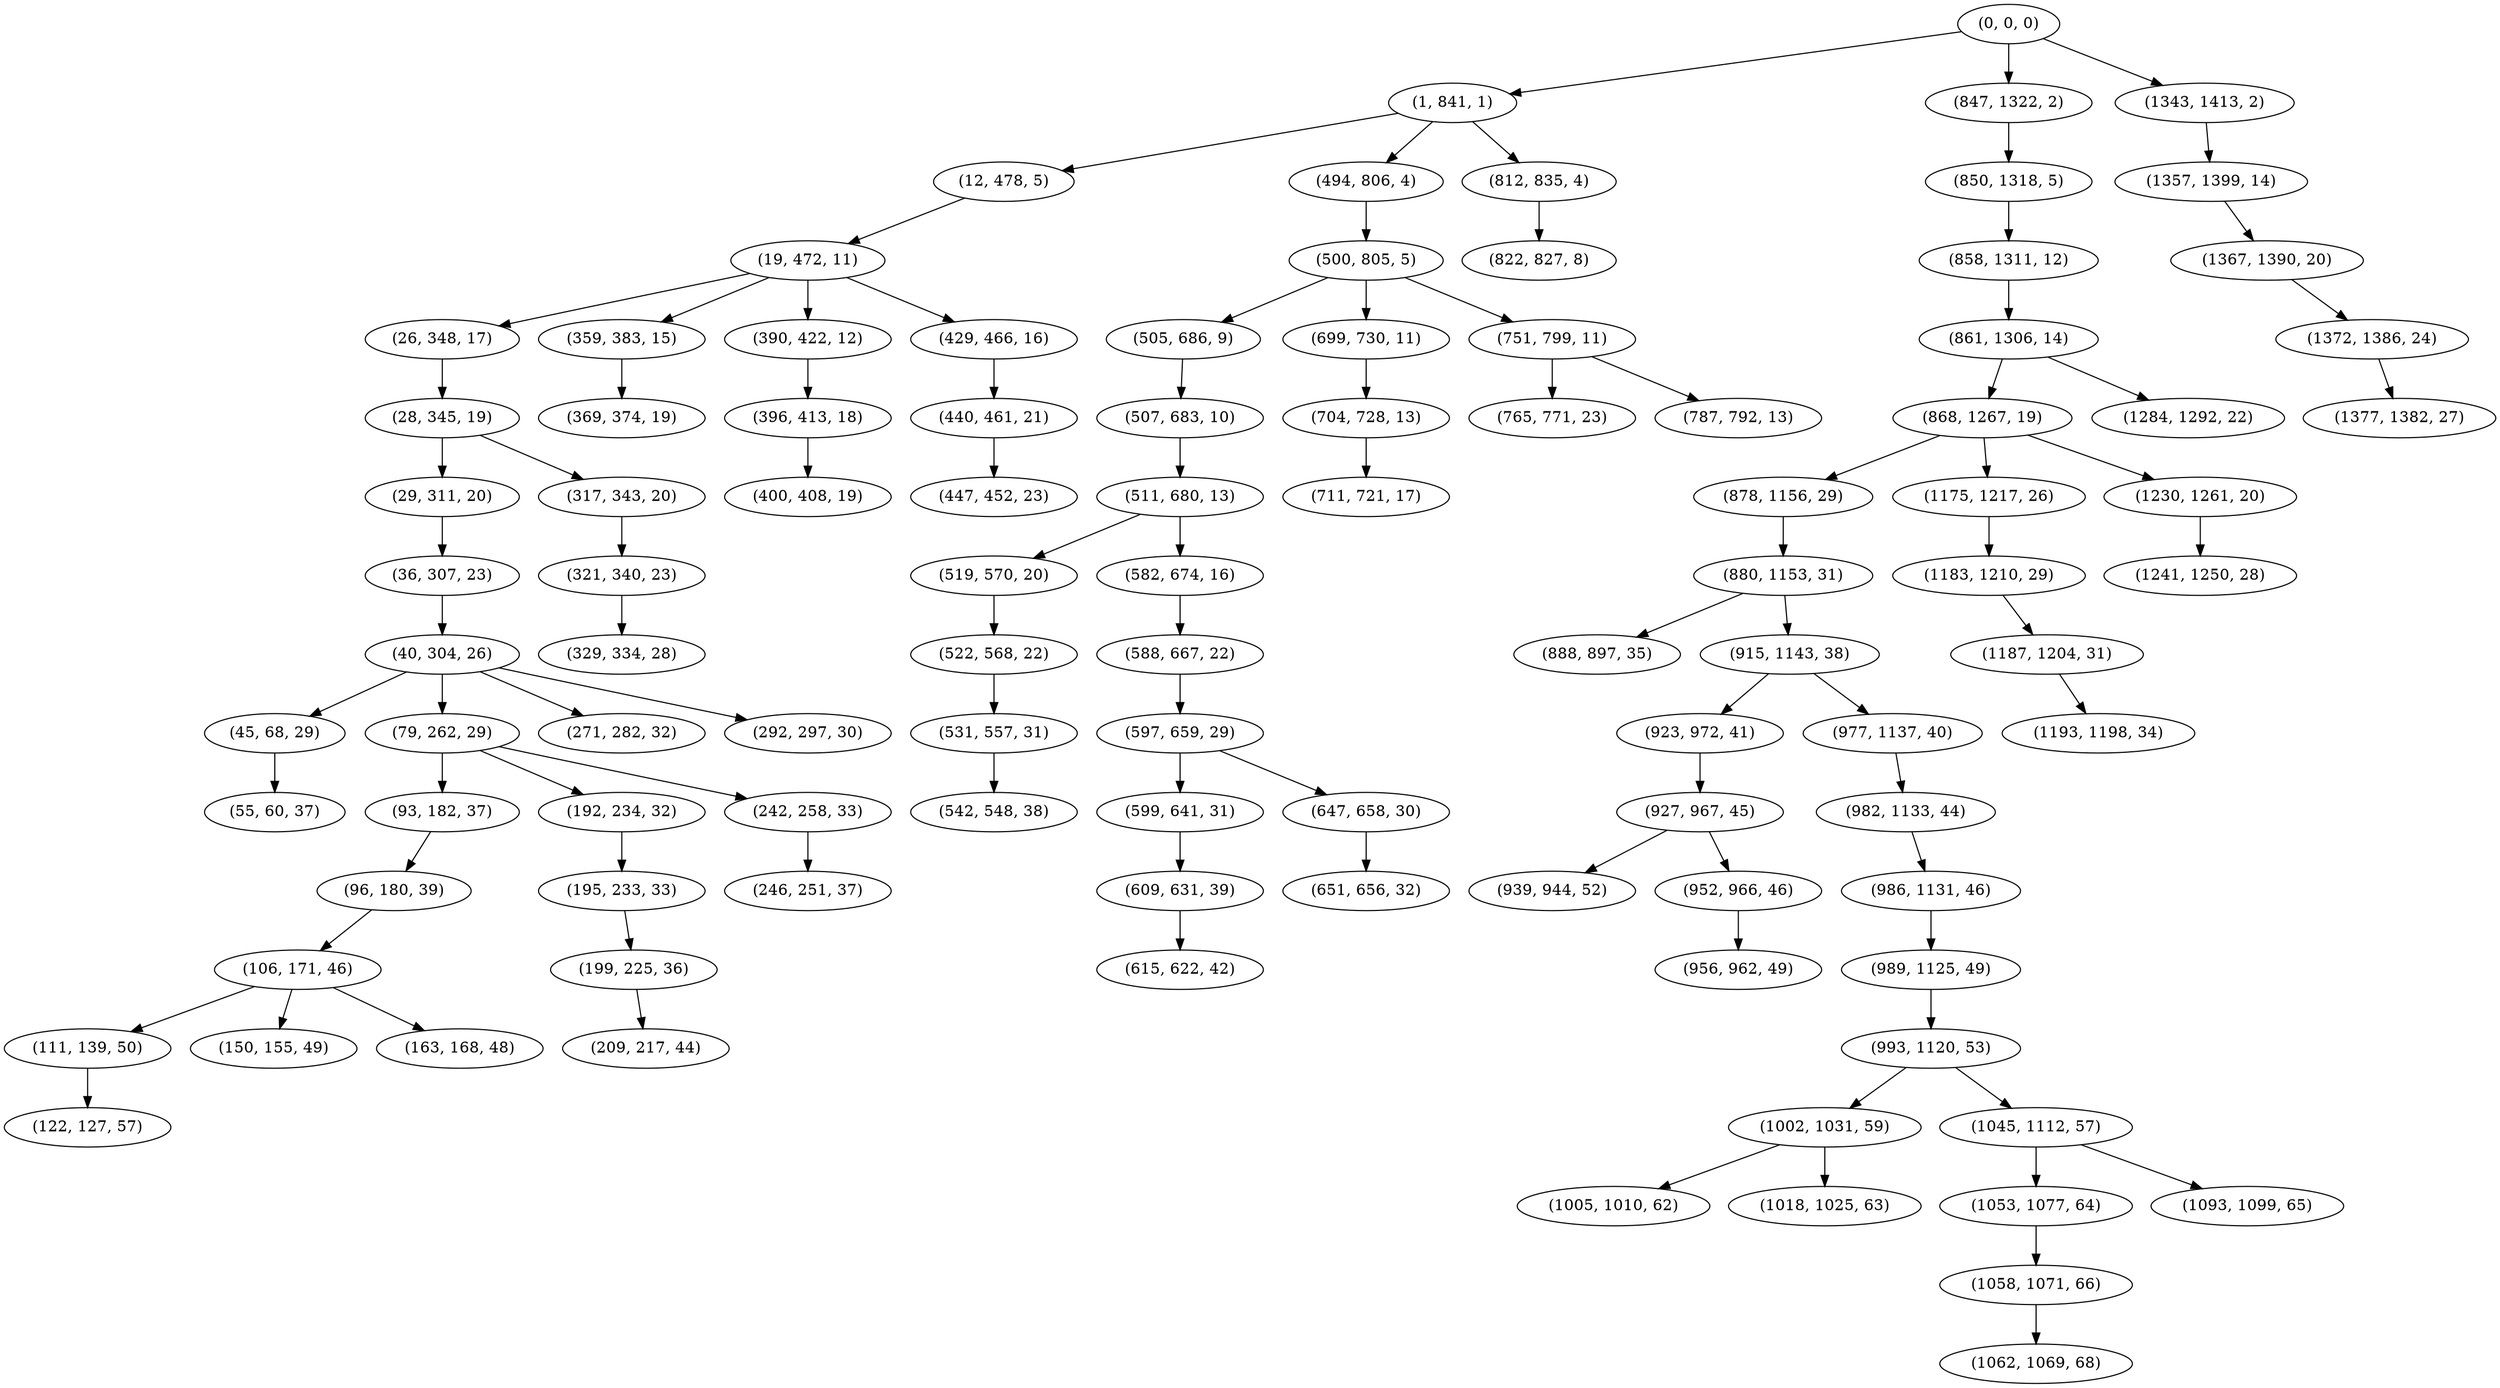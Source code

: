 digraph tree {
    "(0, 0, 0)";
    "(1, 841, 1)";
    "(12, 478, 5)";
    "(19, 472, 11)";
    "(26, 348, 17)";
    "(28, 345, 19)";
    "(29, 311, 20)";
    "(36, 307, 23)";
    "(40, 304, 26)";
    "(45, 68, 29)";
    "(55, 60, 37)";
    "(79, 262, 29)";
    "(93, 182, 37)";
    "(96, 180, 39)";
    "(106, 171, 46)";
    "(111, 139, 50)";
    "(122, 127, 57)";
    "(150, 155, 49)";
    "(163, 168, 48)";
    "(192, 234, 32)";
    "(195, 233, 33)";
    "(199, 225, 36)";
    "(209, 217, 44)";
    "(242, 258, 33)";
    "(246, 251, 37)";
    "(271, 282, 32)";
    "(292, 297, 30)";
    "(317, 343, 20)";
    "(321, 340, 23)";
    "(329, 334, 28)";
    "(359, 383, 15)";
    "(369, 374, 19)";
    "(390, 422, 12)";
    "(396, 413, 18)";
    "(400, 408, 19)";
    "(429, 466, 16)";
    "(440, 461, 21)";
    "(447, 452, 23)";
    "(494, 806, 4)";
    "(500, 805, 5)";
    "(505, 686, 9)";
    "(507, 683, 10)";
    "(511, 680, 13)";
    "(519, 570, 20)";
    "(522, 568, 22)";
    "(531, 557, 31)";
    "(542, 548, 38)";
    "(582, 674, 16)";
    "(588, 667, 22)";
    "(597, 659, 29)";
    "(599, 641, 31)";
    "(609, 631, 39)";
    "(615, 622, 42)";
    "(647, 658, 30)";
    "(651, 656, 32)";
    "(699, 730, 11)";
    "(704, 728, 13)";
    "(711, 721, 17)";
    "(751, 799, 11)";
    "(765, 771, 23)";
    "(787, 792, 13)";
    "(812, 835, 4)";
    "(822, 827, 8)";
    "(847, 1322, 2)";
    "(850, 1318, 5)";
    "(858, 1311, 12)";
    "(861, 1306, 14)";
    "(868, 1267, 19)";
    "(878, 1156, 29)";
    "(880, 1153, 31)";
    "(888, 897, 35)";
    "(915, 1143, 38)";
    "(923, 972, 41)";
    "(927, 967, 45)";
    "(939, 944, 52)";
    "(952, 966, 46)";
    "(956, 962, 49)";
    "(977, 1137, 40)";
    "(982, 1133, 44)";
    "(986, 1131, 46)";
    "(989, 1125, 49)";
    "(993, 1120, 53)";
    "(1002, 1031, 59)";
    "(1005, 1010, 62)";
    "(1018, 1025, 63)";
    "(1045, 1112, 57)";
    "(1053, 1077, 64)";
    "(1058, 1071, 66)";
    "(1062, 1069, 68)";
    "(1093, 1099, 65)";
    "(1175, 1217, 26)";
    "(1183, 1210, 29)";
    "(1187, 1204, 31)";
    "(1193, 1198, 34)";
    "(1230, 1261, 20)";
    "(1241, 1250, 28)";
    "(1284, 1292, 22)";
    "(1343, 1413, 2)";
    "(1357, 1399, 14)";
    "(1367, 1390, 20)";
    "(1372, 1386, 24)";
    "(1377, 1382, 27)";
    "(0, 0, 0)" -> "(1, 841, 1)";
    "(0, 0, 0)" -> "(847, 1322, 2)";
    "(0, 0, 0)" -> "(1343, 1413, 2)";
    "(1, 841, 1)" -> "(12, 478, 5)";
    "(1, 841, 1)" -> "(494, 806, 4)";
    "(1, 841, 1)" -> "(812, 835, 4)";
    "(12, 478, 5)" -> "(19, 472, 11)";
    "(19, 472, 11)" -> "(26, 348, 17)";
    "(19, 472, 11)" -> "(359, 383, 15)";
    "(19, 472, 11)" -> "(390, 422, 12)";
    "(19, 472, 11)" -> "(429, 466, 16)";
    "(26, 348, 17)" -> "(28, 345, 19)";
    "(28, 345, 19)" -> "(29, 311, 20)";
    "(28, 345, 19)" -> "(317, 343, 20)";
    "(29, 311, 20)" -> "(36, 307, 23)";
    "(36, 307, 23)" -> "(40, 304, 26)";
    "(40, 304, 26)" -> "(45, 68, 29)";
    "(40, 304, 26)" -> "(79, 262, 29)";
    "(40, 304, 26)" -> "(271, 282, 32)";
    "(40, 304, 26)" -> "(292, 297, 30)";
    "(45, 68, 29)" -> "(55, 60, 37)";
    "(79, 262, 29)" -> "(93, 182, 37)";
    "(79, 262, 29)" -> "(192, 234, 32)";
    "(79, 262, 29)" -> "(242, 258, 33)";
    "(93, 182, 37)" -> "(96, 180, 39)";
    "(96, 180, 39)" -> "(106, 171, 46)";
    "(106, 171, 46)" -> "(111, 139, 50)";
    "(106, 171, 46)" -> "(150, 155, 49)";
    "(106, 171, 46)" -> "(163, 168, 48)";
    "(111, 139, 50)" -> "(122, 127, 57)";
    "(192, 234, 32)" -> "(195, 233, 33)";
    "(195, 233, 33)" -> "(199, 225, 36)";
    "(199, 225, 36)" -> "(209, 217, 44)";
    "(242, 258, 33)" -> "(246, 251, 37)";
    "(317, 343, 20)" -> "(321, 340, 23)";
    "(321, 340, 23)" -> "(329, 334, 28)";
    "(359, 383, 15)" -> "(369, 374, 19)";
    "(390, 422, 12)" -> "(396, 413, 18)";
    "(396, 413, 18)" -> "(400, 408, 19)";
    "(429, 466, 16)" -> "(440, 461, 21)";
    "(440, 461, 21)" -> "(447, 452, 23)";
    "(494, 806, 4)" -> "(500, 805, 5)";
    "(500, 805, 5)" -> "(505, 686, 9)";
    "(500, 805, 5)" -> "(699, 730, 11)";
    "(500, 805, 5)" -> "(751, 799, 11)";
    "(505, 686, 9)" -> "(507, 683, 10)";
    "(507, 683, 10)" -> "(511, 680, 13)";
    "(511, 680, 13)" -> "(519, 570, 20)";
    "(511, 680, 13)" -> "(582, 674, 16)";
    "(519, 570, 20)" -> "(522, 568, 22)";
    "(522, 568, 22)" -> "(531, 557, 31)";
    "(531, 557, 31)" -> "(542, 548, 38)";
    "(582, 674, 16)" -> "(588, 667, 22)";
    "(588, 667, 22)" -> "(597, 659, 29)";
    "(597, 659, 29)" -> "(599, 641, 31)";
    "(597, 659, 29)" -> "(647, 658, 30)";
    "(599, 641, 31)" -> "(609, 631, 39)";
    "(609, 631, 39)" -> "(615, 622, 42)";
    "(647, 658, 30)" -> "(651, 656, 32)";
    "(699, 730, 11)" -> "(704, 728, 13)";
    "(704, 728, 13)" -> "(711, 721, 17)";
    "(751, 799, 11)" -> "(765, 771, 23)";
    "(751, 799, 11)" -> "(787, 792, 13)";
    "(812, 835, 4)" -> "(822, 827, 8)";
    "(847, 1322, 2)" -> "(850, 1318, 5)";
    "(850, 1318, 5)" -> "(858, 1311, 12)";
    "(858, 1311, 12)" -> "(861, 1306, 14)";
    "(861, 1306, 14)" -> "(868, 1267, 19)";
    "(861, 1306, 14)" -> "(1284, 1292, 22)";
    "(868, 1267, 19)" -> "(878, 1156, 29)";
    "(868, 1267, 19)" -> "(1175, 1217, 26)";
    "(868, 1267, 19)" -> "(1230, 1261, 20)";
    "(878, 1156, 29)" -> "(880, 1153, 31)";
    "(880, 1153, 31)" -> "(888, 897, 35)";
    "(880, 1153, 31)" -> "(915, 1143, 38)";
    "(915, 1143, 38)" -> "(923, 972, 41)";
    "(915, 1143, 38)" -> "(977, 1137, 40)";
    "(923, 972, 41)" -> "(927, 967, 45)";
    "(927, 967, 45)" -> "(939, 944, 52)";
    "(927, 967, 45)" -> "(952, 966, 46)";
    "(952, 966, 46)" -> "(956, 962, 49)";
    "(977, 1137, 40)" -> "(982, 1133, 44)";
    "(982, 1133, 44)" -> "(986, 1131, 46)";
    "(986, 1131, 46)" -> "(989, 1125, 49)";
    "(989, 1125, 49)" -> "(993, 1120, 53)";
    "(993, 1120, 53)" -> "(1002, 1031, 59)";
    "(993, 1120, 53)" -> "(1045, 1112, 57)";
    "(1002, 1031, 59)" -> "(1005, 1010, 62)";
    "(1002, 1031, 59)" -> "(1018, 1025, 63)";
    "(1045, 1112, 57)" -> "(1053, 1077, 64)";
    "(1045, 1112, 57)" -> "(1093, 1099, 65)";
    "(1053, 1077, 64)" -> "(1058, 1071, 66)";
    "(1058, 1071, 66)" -> "(1062, 1069, 68)";
    "(1175, 1217, 26)" -> "(1183, 1210, 29)";
    "(1183, 1210, 29)" -> "(1187, 1204, 31)";
    "(1187, 1204, 31)" -> "(1193, 1198, 34)";
    "(1230, 1261, 20)" -> "(1241, 1250, 28)";
    "(1343, 1413, 2)" -> "(1357, 1399, 14)";
    "(1357, 1399, 14)" -> "(1367, 1390, 20)";
    "(1367, 1390, 20)" -> "(1372, 1386, 24)";
    "(1372, 1386, 24)" -> "(1377, 1382, 27)";
}
